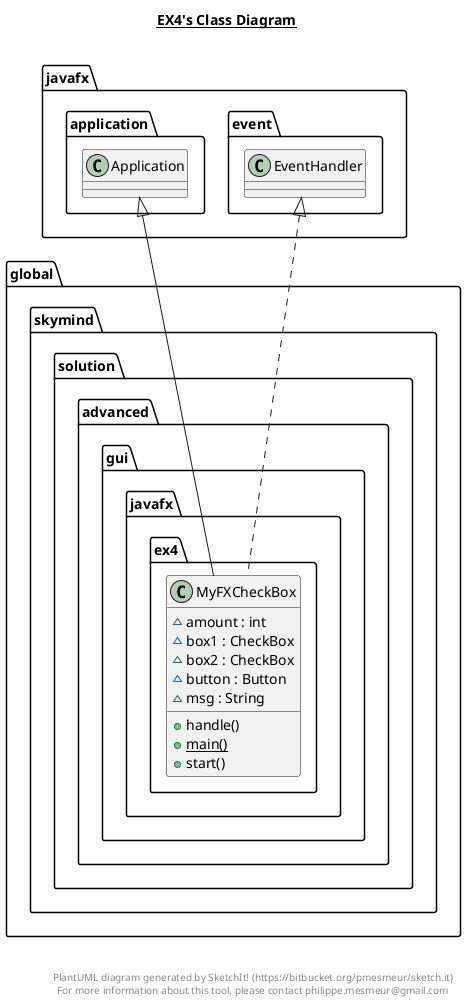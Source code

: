 @startuml

title __EX4's Class Diagram__\n

  namespace global.skymind {
    namespace solution.advanced.gui.javafx.ex4 {
      class global.skymind.solution.advanced.gui.javafx.ex4.MyFXCheckBox {
          ~ amount : int
          ~ box1 : CheckBox
          ~ box2 : CheckBox
          ~ button : Button
          ~ msg : String
          + handle()
          {static} + main()
          + start()
      }
    }
  }
  

  global.skymind.solution.advanced.gui.javafx.ex4.MyFXCheckBox .up.|> javafx.event.EventHandler
  global.skymind.solution.advanced.gui.javafx.ex4.MyFXCheckBox -up-|> javafx.application.Application


right footer


PlantUML diagram generated by SketchIt! (https://bitbucket.org/pmesmeur/sketch.it)
For more information about this tool, please contact philippe.mesmeur@gmail.com
endfooter

@enduml
